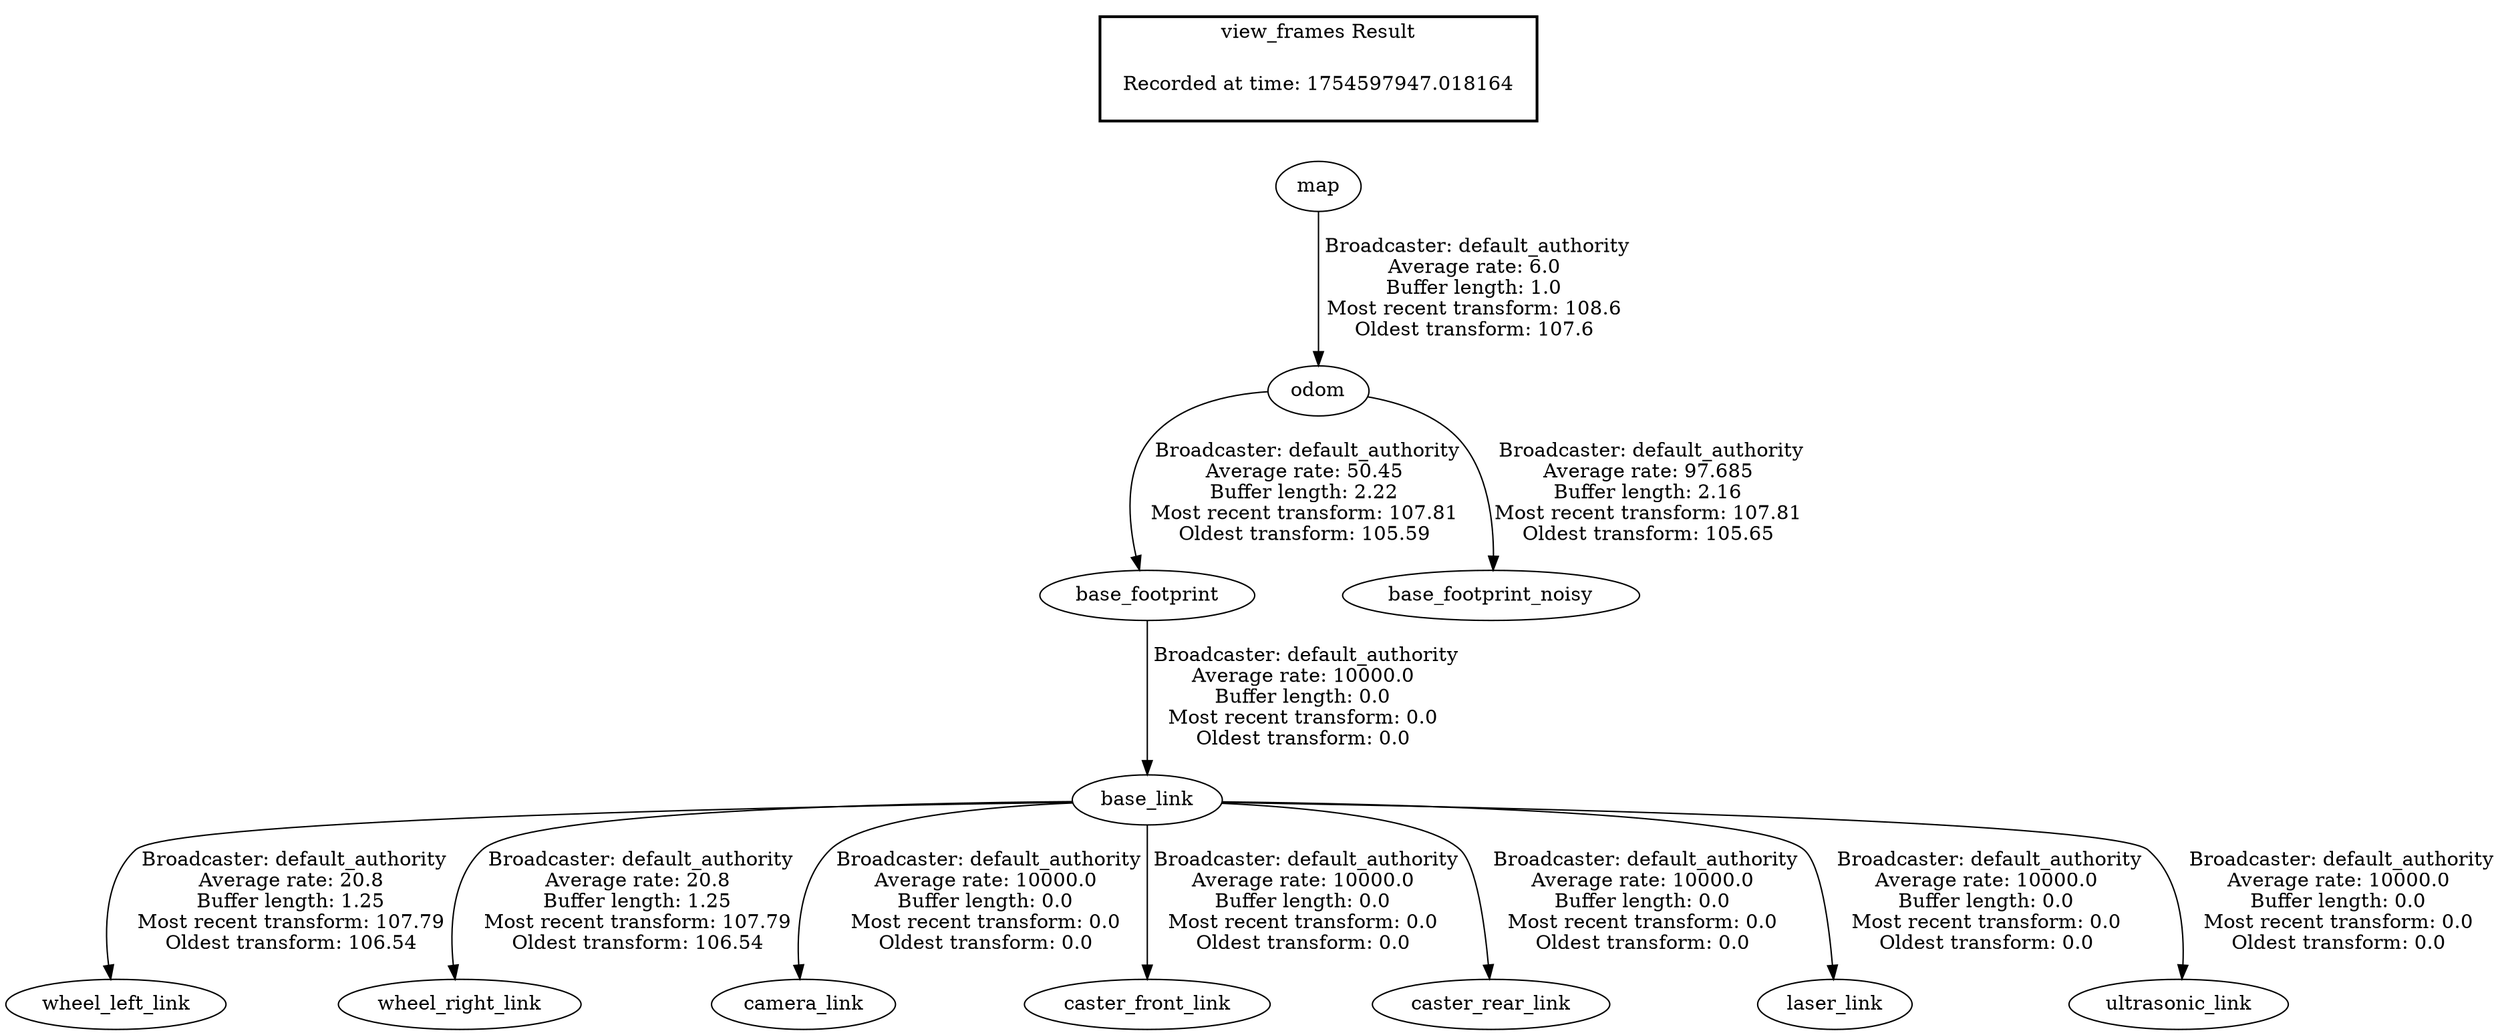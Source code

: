 digraph G {
"odom" -> "base_footprint"[label=" Broadcaster: default_authority\nAverage rate: 50.45\nBuffer length: 2.22\nMost recent transform: 107.81\nOldest transform: 105.59\n"];
"map" -> "odom"[label=" Broadcaster: default_authority\nAverage rate: 6.0\nBuffer length: 1.0\nMost recent transform: 108.6\nOldest transform: 107.6\n"];
"odom" -> "base_footprint_noisy"[label=" Broadcaster: default_authority\nAverage rate: 97.685\nBuffer length: 2.16\nMost recent transform: 107.81\nOldest transform: 105.65\n"];
"base_link" -> "wheel_left_link"[label=" Broadcaster: default_authority\nAverage rate: 20.8\nBuffer length: 1.25\nMost recent transform: 107.79\nOldest transform: 106.54\n"];
"base_footprint" -> "base_link"[label=" Broadcaster: default_authority\nAverage rate: 10000.0\nBuffer length: 0.0\nMost recent transform: 0.0\nOldest transform: 0.0\n"];
"base_link" -> "wheel_right_link"[label=" Broadcaster: default_authority\nAverage rate: 20.8\nBuffer length: 1.25\nMost recent transform: 107.79\nOldest transform: 106.54\n"];
"base_link" -> "camera_link"[label=" Broadcaster: default_authority\nAverage rate: 10000.0\nBuffer length: 0.0\nMost recent transform: 0.0\nOldest transform: 0.0\n"];
"base_link" -> "caster_front_link"[label=" Broadcaster: default_authority\nAverage rate: 10000.0\nBuffer length: 0.0\nMost recent transform: 0.0\nOldest transform: 0.0\n"];
"base_link" -> "caster_rear_link"[label=" Broadcaster: default_authority\nAverage rate: 10000.0\nBuffer length: 0.0\nMost recent transform: 0.0\nOldest transform: 0.0\n"];
"base_link" -> "laser_link"[label=" Broadcaster: default_authority\nAverage rate: 10000.0\nBuffer length: 0.0\nMost recent transform: 0.0\nOldest transform: 0.0\n"];
"base_link" -> "ultrasonic_link"[label=" Broadcaster: default_authority\nAverage rate: 10000.0\nBuffer length: 0.0\nMost recent transform: 0.0\nOldest transform: 0.0\n"];
edge [style=invis];
 subgraph cluster_legend { style=bold; color=black; label ="view_frames Result";
"Recorded at time: 1754597947.018164"[ shape=plaintext ] ;
}->"map";
}
